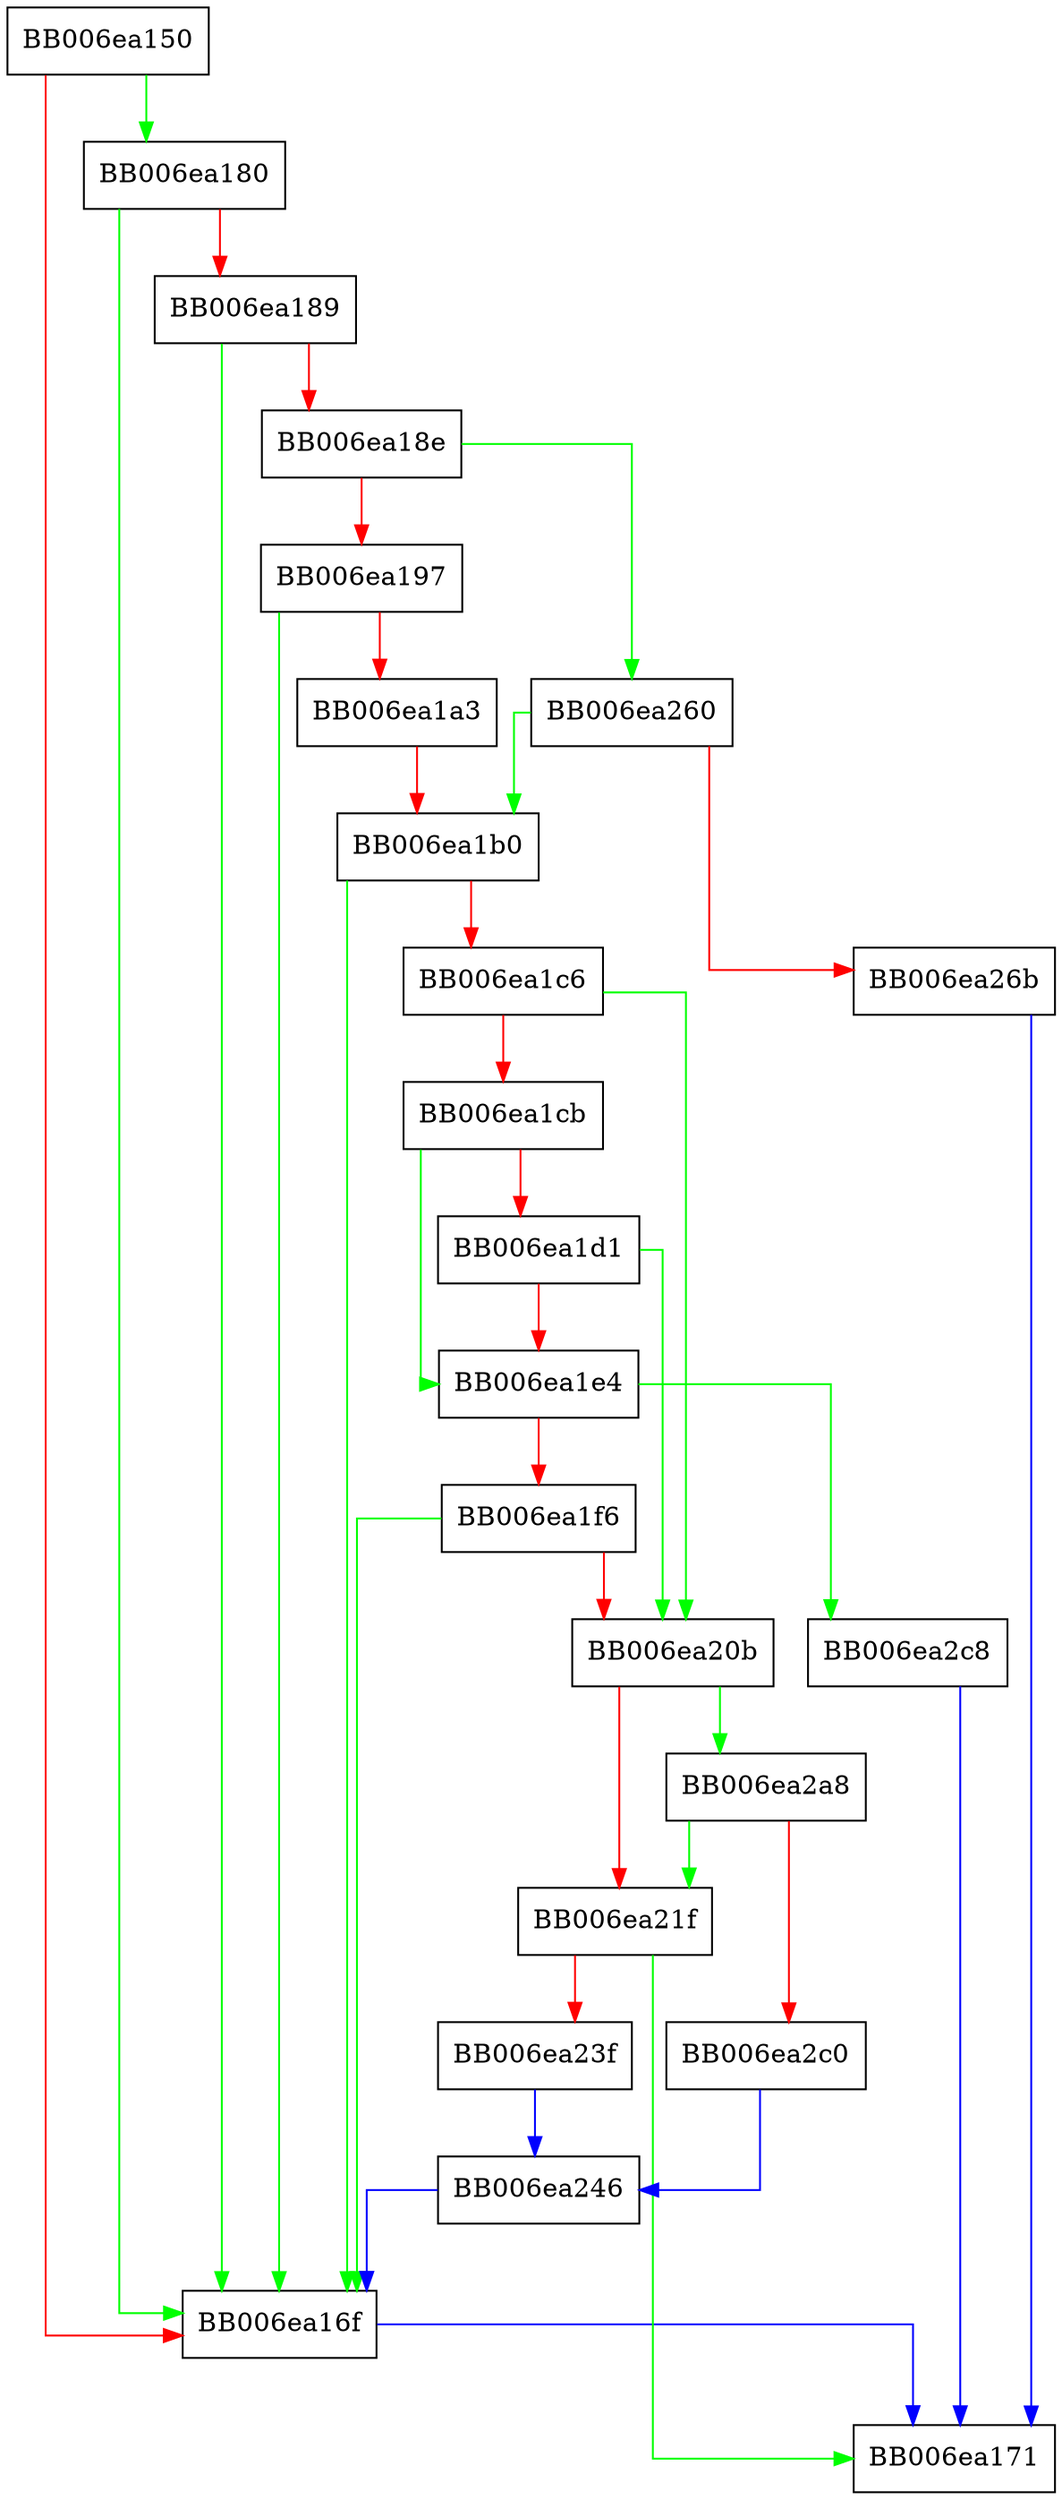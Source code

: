 digraph ecdsa_digest_verify_init {
  node [shape="box"];
  graph [splines=ortho];
  BB006ea150 -> BB006ea180 [color="green"];
  BB006ea150 -> BB006ea16f [color="red"];
  BB006ea16f -> BB006ea171 [color="blue"];
  BB006ea180 -> BB006ea16f [color="green"];
  BB006ea180 -> BB006ea189 [color="red"];
  BB006ea189 -> BB006ea16f [color="green"];
  BB006ea189 -> BB006ea18e [color="red"];
  BB006ea18e -> BB006ea260 [color="green"];
  BB006ea18e -> BB006ea197 [color="red"];
  BB006ea197 -> BB006ea16f [color="green"];
  BB006ea197 -> BB006ea1a3 [color="red"];
  BB006ea1a3 -> BB006ea1b0 [color="red"];
  BB006ea1b0 -> BB006ea16f [color="green"];
  BB006ea1b0 -> BB006ea1c6 [color="red"];
  BB006ea1c6 -> BB006ea20b [color="green"];
  BB006ea1c6 -> BB006ea1cb [color="red"];
  BB006ea1cb -> BB006ea1e4 [color="green"];
  BB006ea1cb -> BB006ea1d1 [color="red"];
  BB006ea1d1 -> BB006ea20b [color="green"];
  BB006ea1d1 -> BB006ea1e4 [color="red"];
  BB006ea1e4 -> BB006ea2c8 [color="green"];
  BB006ea1e4 -> BB006ea1f6 [color="red"];
  BB006ea1f6 -> BB006ea16f [color="green"];
  BB006ea1f6 -> BB006ea20b [color="red"];
  BB006ea20b -> BB006ea2a8 [color="green"];
  BB006ea20b -> BB006ea21f [color="red"];
  BB006ea21f -> BB006ea171 [color="green"];
  BB006ea21f -> BB006ea23f [color="red"];
  BB006ea23f -> BB006ea246 [color="blue"];
  BB006ea246 -> BB006ea16f [color="blue"];
  BB006ea260 -> BB006ea1b0 [color="green"];
  BB006ea260 -> BB006ea26b [color="red"];
  BB006ea26b -> BB006ea171 [color="blue"];
  BB006ea2a8 -> BB006ea21f [color="green"];
  BB006ea2a8 -> BB006ea2c0 [color="red"];
  BB006ea2c0 -> BB006ea246 [color="blue"];
  BB006ea2c8 -> BB006ea171 [color="blue"];
}